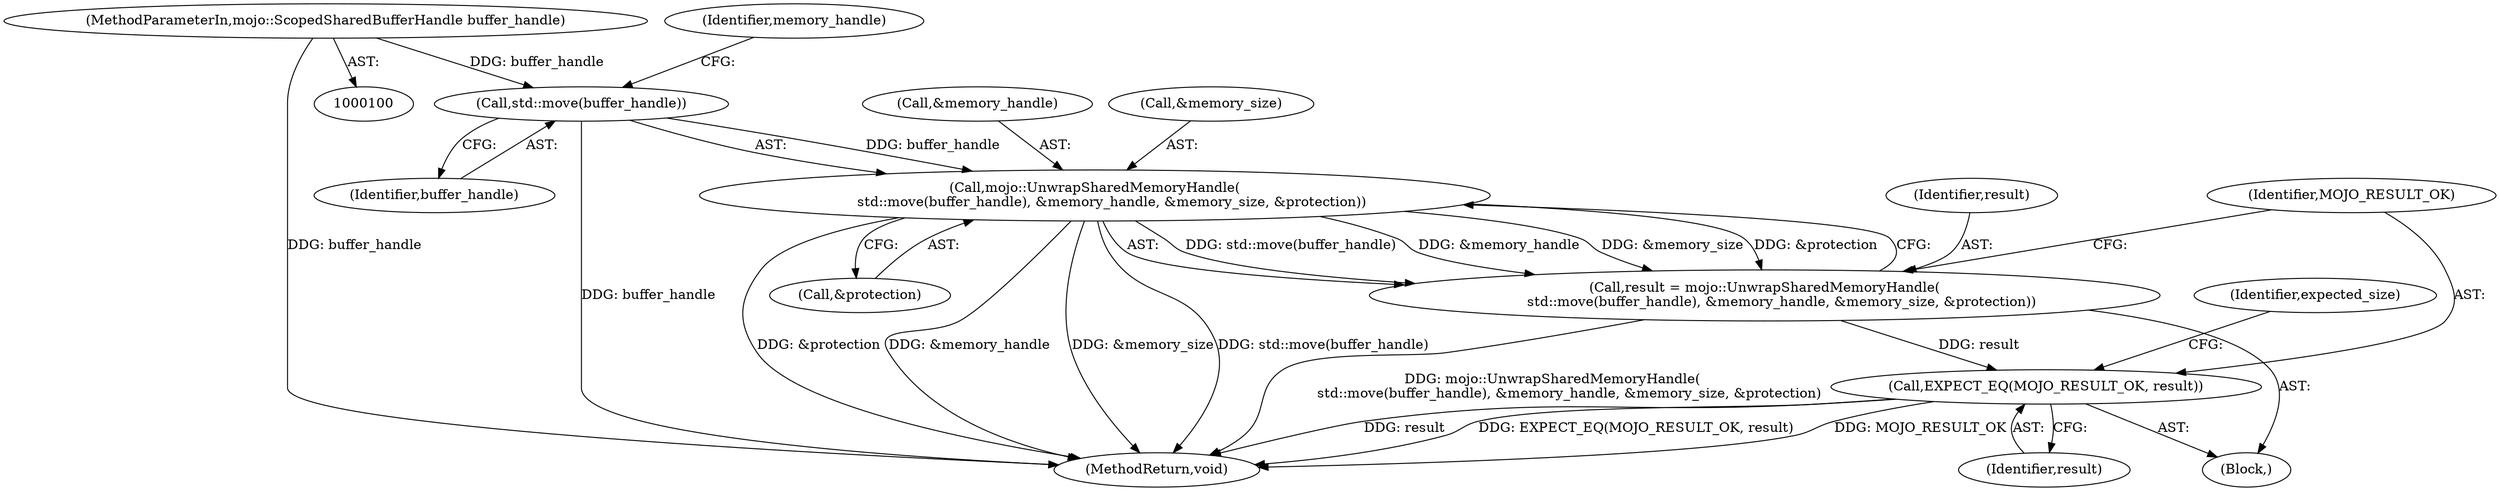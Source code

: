 digraph "0_Chrome_673ce95d481ea9368c4d4d43ac756ba1d6d9e608_20@API" {
"1000115" [label="(Call,std::move(buffer_handle))"];
"1000101" [label="(MethodParameterIn,mojo::ScopedSharedBufferHandle buffer_handle)"];
"1000114" [label="(Call,mojo::UnwrapSharedMemoryHandle(\n        std::move(buffer_handle), &memory_handle, &memory_size, &protection))"];
"1000112" [label="(Call,result = mojo::UnwrapSharedMemoryHandle(\n        std::move(buffer_handle), &memory_handle, &memory_size, &protection))"];
"1000123" [label="(Call,EXPECT_EQ(MOJO_RESULT_OK, result))"];
"1000127" [label="(Identifier,expected_size)"];
"1000114" [label="(Call,mojo::UnwrapSharedMemoryHandle(\n        std::move(buffer_handle), &memory_handle, &memory_size, &protection))"];
"1000101" [label="(MethodParameterIn,mojo::ScopedSharedBufferHandle buffer_handle)"];
"1000113" [label="(Identifier,result)"];
"1000117" [label="(Call,&memory_handle)"];
"1000119" [label="(Call,&memory_size)"];
"1000104" [label="(Block,)"];
"1000115" [label="(Call,std::move(buffer_handle))"];
"1000121" [label="(Call,&protection)"];
"1000124" [label="(Identifier,MOJO_RESULT_OK)"];
"1000125" [label="(Identifier,result)"];
"1000132" [label="(MethodReturn,void)"];
"1000123" [label="(Call,EXPECT_EQ(MOJO_RESULT_OK, result))"];
"1000116" [label="(Identifier,buffer_handle)"];
"1000118" [label="(Identifier,memory_handle)"];
"1000112" [label="(Call,result = mojo::UnwrapSharedMemoryHandle(\n        std::move(buffer_handle), &memory_handle, &memory_size, &protection))"];
"1000115" -> "1000114"  [label="AST: "];
"1000115" -> "1000116"  [label="CFG: "];
"1000116" -> "1000115"  [label="AST: "];
"1000118" -> "1000115"  [label="CFG: "];
"1000115" -> "1000132"  [label="DDG: buffer_handle"];
"1000115" -> "1000114"  [label="DDG: buffer_handle"];
"1000101" -> "1000115"  [label="DDG: buffer_handle"];
"1000101" -> "1000100"  [label="AST: "];
"1000101" -> "1000132"  [label="DDG: buffer_handle"];
"1000114" -> "1000112"  [label="AST: "];
"1000114" -> "1000121"  [label="CFG: "];
"1000117" -> "1000114"  [label="AST: "];
"1000119" -> "1000114"  [label="AST: "];
"1000121" -> "1000114"  [label="AST: "];
"1000112" -> "1000114"  [label="CFG: "];
"1000114" -> "1000132"  [label="DDG: &memory_handle"];
"1000114" -> "1000132"  [label="DDG: &memory_size"];
"1000114" -> "1000132"  [label="DDG: std::move(buffer_handle)"];
"1000114" -> "1000132"  [label="DDG: &protection"];
"1000114" -> "1000112"  [label="DDG: std::move(buffer_handle)"];
"1000114" -> "1000112"  [label="DDG: &memory_handle"];
"1000114" -> "1000112"  [label="DDG: &memory_size"];
"1000114" -> "1000112"  [label="DDG: &protection"];
"1000112" -> "1000104"  [label="AST: "];
"1000113" -> "1000112"  [label="AST: "];
"1000124" -> "1000112"  [label="CFG: "];
"1000112" -> "1000132"  [label="DDG: mojo::UnwrapSharedMemoryHandle(\n        std::move(buffer_handle), &memory_handle, &memory_size, &protection)"];
"1000112" -> "1000123"  [label="DDG: result"];
"1000123" -> "1000104"  [label="AST: "];
"1000123" -> "1000125"  [label="CFG: "];
"1000124" -> "1000123"  [label="AST: "];
"1000125" -> "1000123"  [label="AST: "];
"1000127" -> "1000123"  [label="CFG: "];
"1000123" -> "1000132"  [label="DDG: result"];
"1000123" -> "1000132"  [label="DDG: EXPECT_EQ(MOJO_RESULT_OK, result)"];
"1000123" -> "1000132"  [label="DDG: MOJO_RESULT_OK"];
}
